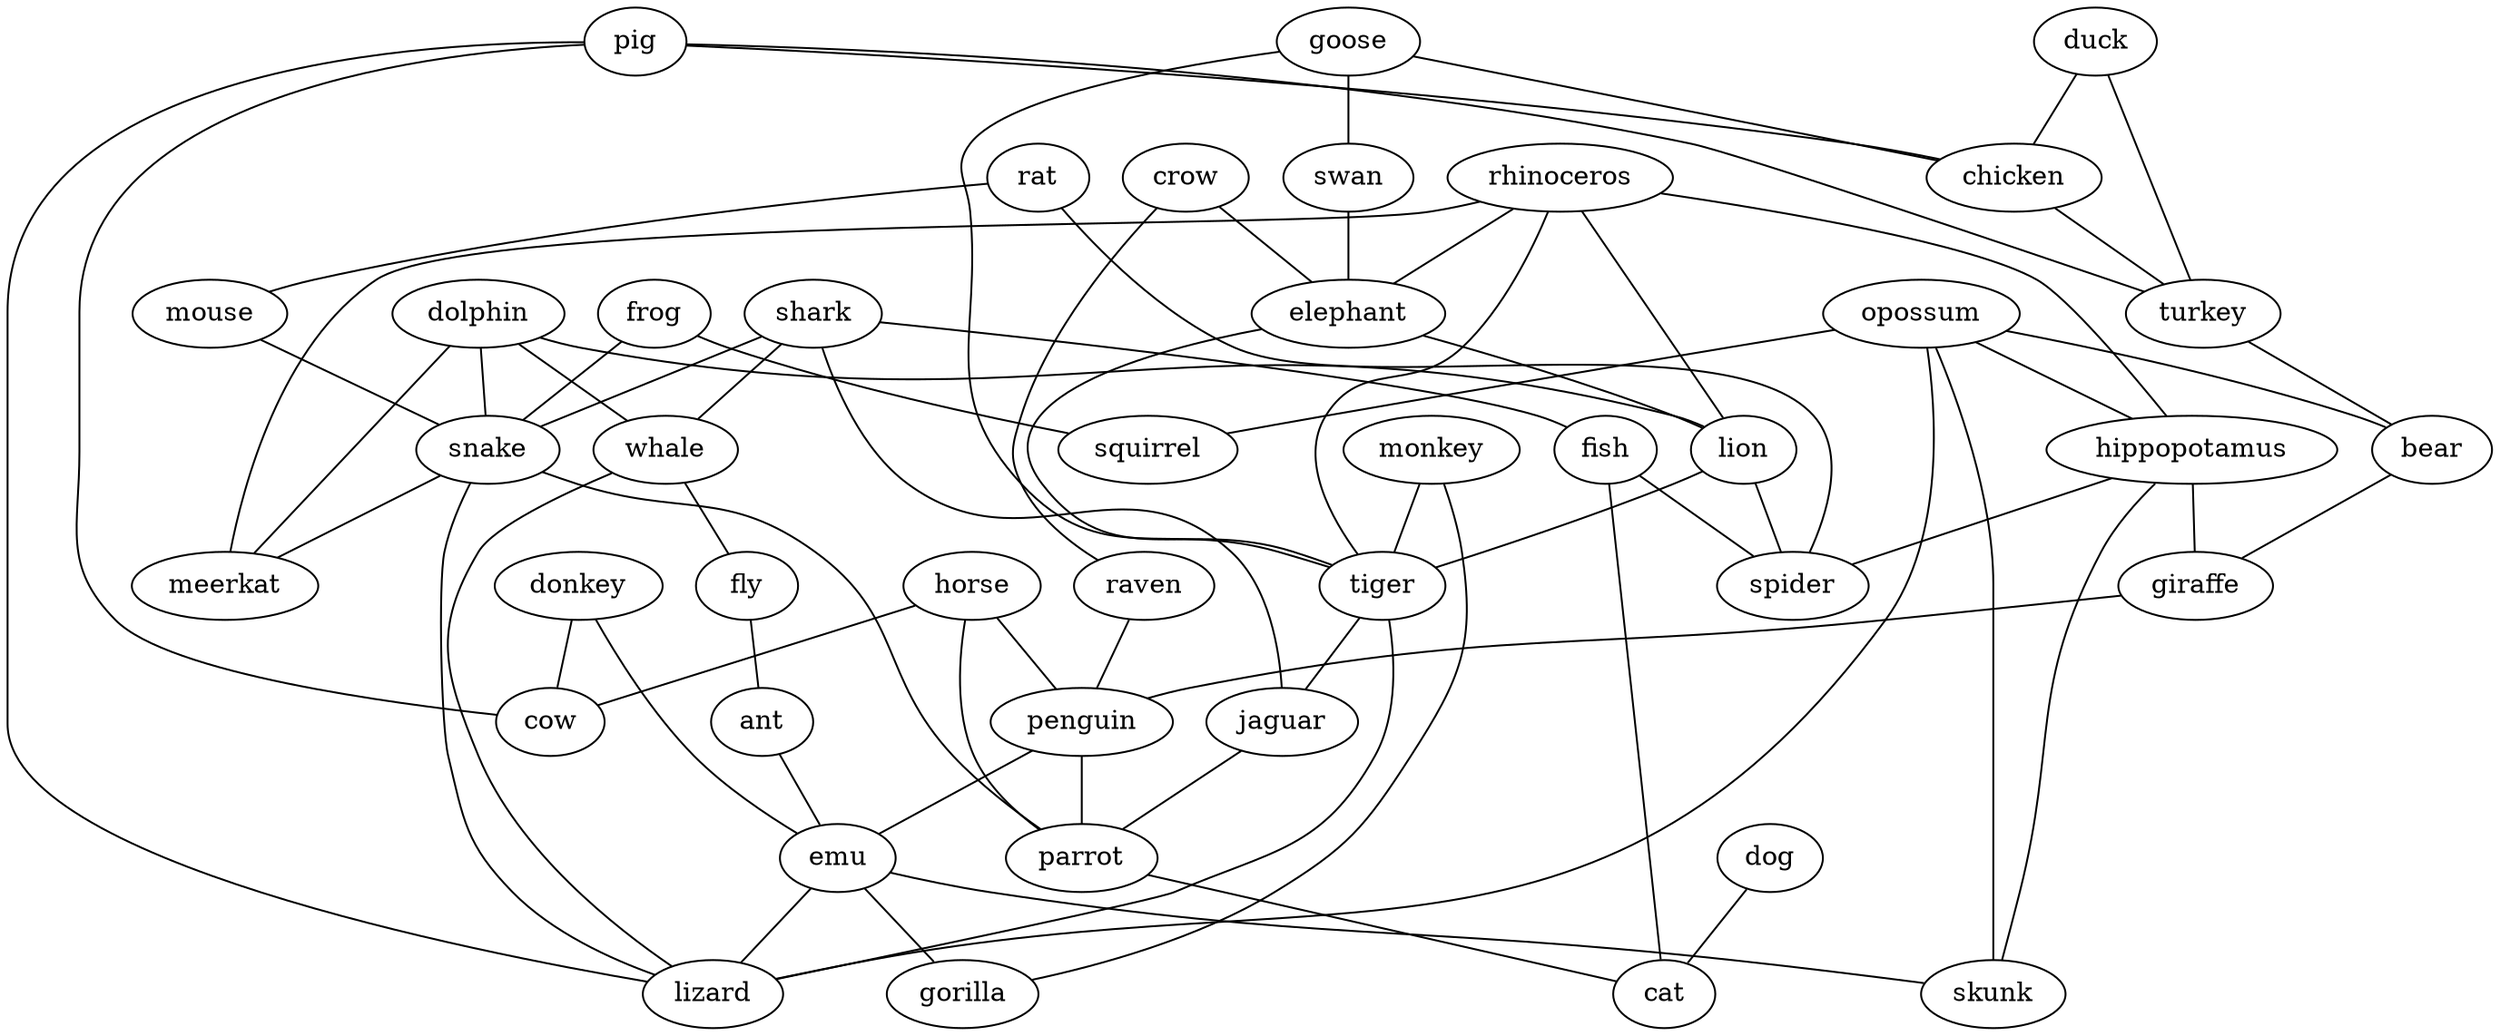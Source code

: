 strict graph  {
	donkey -- cow	 [weight=1];
	donkey -- emu	 [weight=1];
	crow -- elephant	 [weight=1];
	crow -- raven	 [weight=1];
	dolphin -- lion	 [weight=1];
	dolphin -- snake	 [weight=1];
	dolphin -- whale	 [weight=1];
	dolphin -- meerkat	 [weight=1];
	shark -- fish	 [weight=1];
	shark -- snake	 [weight=1];
	shark -- whale	 [weight=1];
	shark -- jaguar	 [weight=1];
	pig -- chicken	 [weight=1];
	pig -- turkey	 [weight=1];
	pig -- cow	 [weight=1];
	pig -- lizard	 [weight=1];
	goose -- swan	 [weight=1];
	goose -- chicken	 [weight=1];
	goose -- tiger	 [weight=1];
	rat -- mouse	 [weight=1];
	rat -- spider	 [weight=1];
	duck -- chicken	 [weight=1];
	duck -- turkey	 [weight=1];
	mouse -- snake	 [weight=1];
	swan -- elephant	 [weight=1];
	frog -- squirrel	 [weight=1];
	frog -- snake	 [weight=1];
	rhinoceros -- elephant	 [weight=1];
	rhinoceros -- hippopotamus	 [weight=1];
	rhinoceros -- lion	 [weight=1];
	rhinoceros -- tiger	 [weight=1];
	rhinoceros -- meerkat	 [weight=1];
	opossum -- hippopotamus	 [weight=1];
	opossum -- squirrel	 [weight=1];
	opossum -- bear	 [weight=1];
	opossum -- lizard	 [weight=1];
	opossum -- skunk	 [weight=1];
	monkey -- tiger	 [weight=1];
	monkey -- gorilla	 [weight=1];
	elephant -- lion	 [weight=1];
	elephant -- tiger	 [weight=1];
	chicken -- turkey	 [weight=1];
	hippopotamus -- spider	 [weight=1];
	hippopotamus -- giraffe	 [weight=1];
	hippopotamus -- skunk	 [weight=1];
	fish -- spider	 [weight=1];
	fish -- cat	 [weight=1];
	raven -- penguin	 [weight=1];
	turkey -- bear	 [weight=1];
	lion -- spider	 [weight=1];
	lion -- tiger	 [weight=1];
	horse -- penguin	 [weight=1];
	horse -- cow	 [weight=1];
	horse -- parrot	 [weight=1];
	bear -- giraffe	 [weight=1];
	tiger -- jaguar	 [weight=1];
	tiger -- lizard	 [weight=1];
	giraffe -- penguin	 [weight=1];
	snake -- parrot	 [weight=1];
	snake -- lizard	 [weight=1];
	snake -- meerkat	 [weight=1];
	whale -- fly	 [weight=1];
	whale -- lizard	 [weight=1];
	penguin -- parrot	 [weight=1];
	penguin -- emu	 [weight=1];
	fly -- ant	 [weight=1];
	ant -- emu	 [weight=1];
	jaguar -- parrot	 [weight=1];
	parrot -- cat	 [weight=1];
	dog -- cat	 [weight=1];
	emu -- gorilla	 [weight=1];
	emu -- lizard	 [weight=1];
	emu -- skunk	 [weight=1];
}
